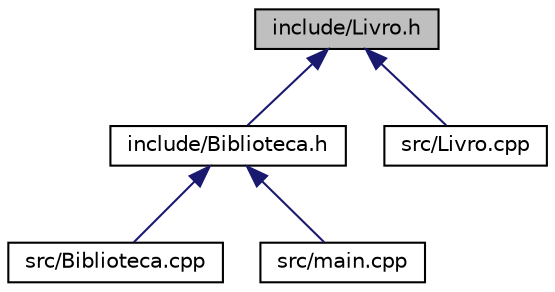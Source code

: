 digraph "include/Livro.h"
{
  edge [fontname="Helvetica",fontsize="10",labelfontname="Helvetica",labelfontsize="10"];
  node [fontname="Helvetica",fontsize="10",shape=record];
  Node1 [label="include/Livro.h",height=0.2,width=0.4,color="black", fillcolor="grey75", style="filled", fontcolor="black"];
  Node1 -> Node2 [dir="back",color="midnightblue",fontsize="10",style="solid"];
  Node2 [label="include/Biblioteca.h",height=0.2,width=0.4,color="black", fillcolor="white", style="filled",URL="$Biblioteca_8h.html"];
  Node2 -> Node3 [dir="back",color="midnightblue",fontsize="10",style="solid"];
  Node3 [label="src/Biblioteca.cpp",height=0.2,width=0.4,color="black", fillcolor="white", style="filled",URL="$Biblioteca_8cpp.html"];
  Node2 -> Node4 [dir="back",color="midnightblue",fontsize="10",style="solid"];
  Node4 [label="src/main.cpp",height=0.2,width=0.4,color="black", fillcolor="white", style="filled",URL="$main_8cpp.html"];
  Node1 -> Node5 [dir="back",color="midnightblue",fontsize="10",style="solid"];
  Node5 [label="src/Livro.cpp",height=0.2,width=0.4,color="black", fillcolor="white", style="filled",URL="$Livro_8cpp.html",tooltip="Classe que representa um Livro na biblioteca. "];
}
